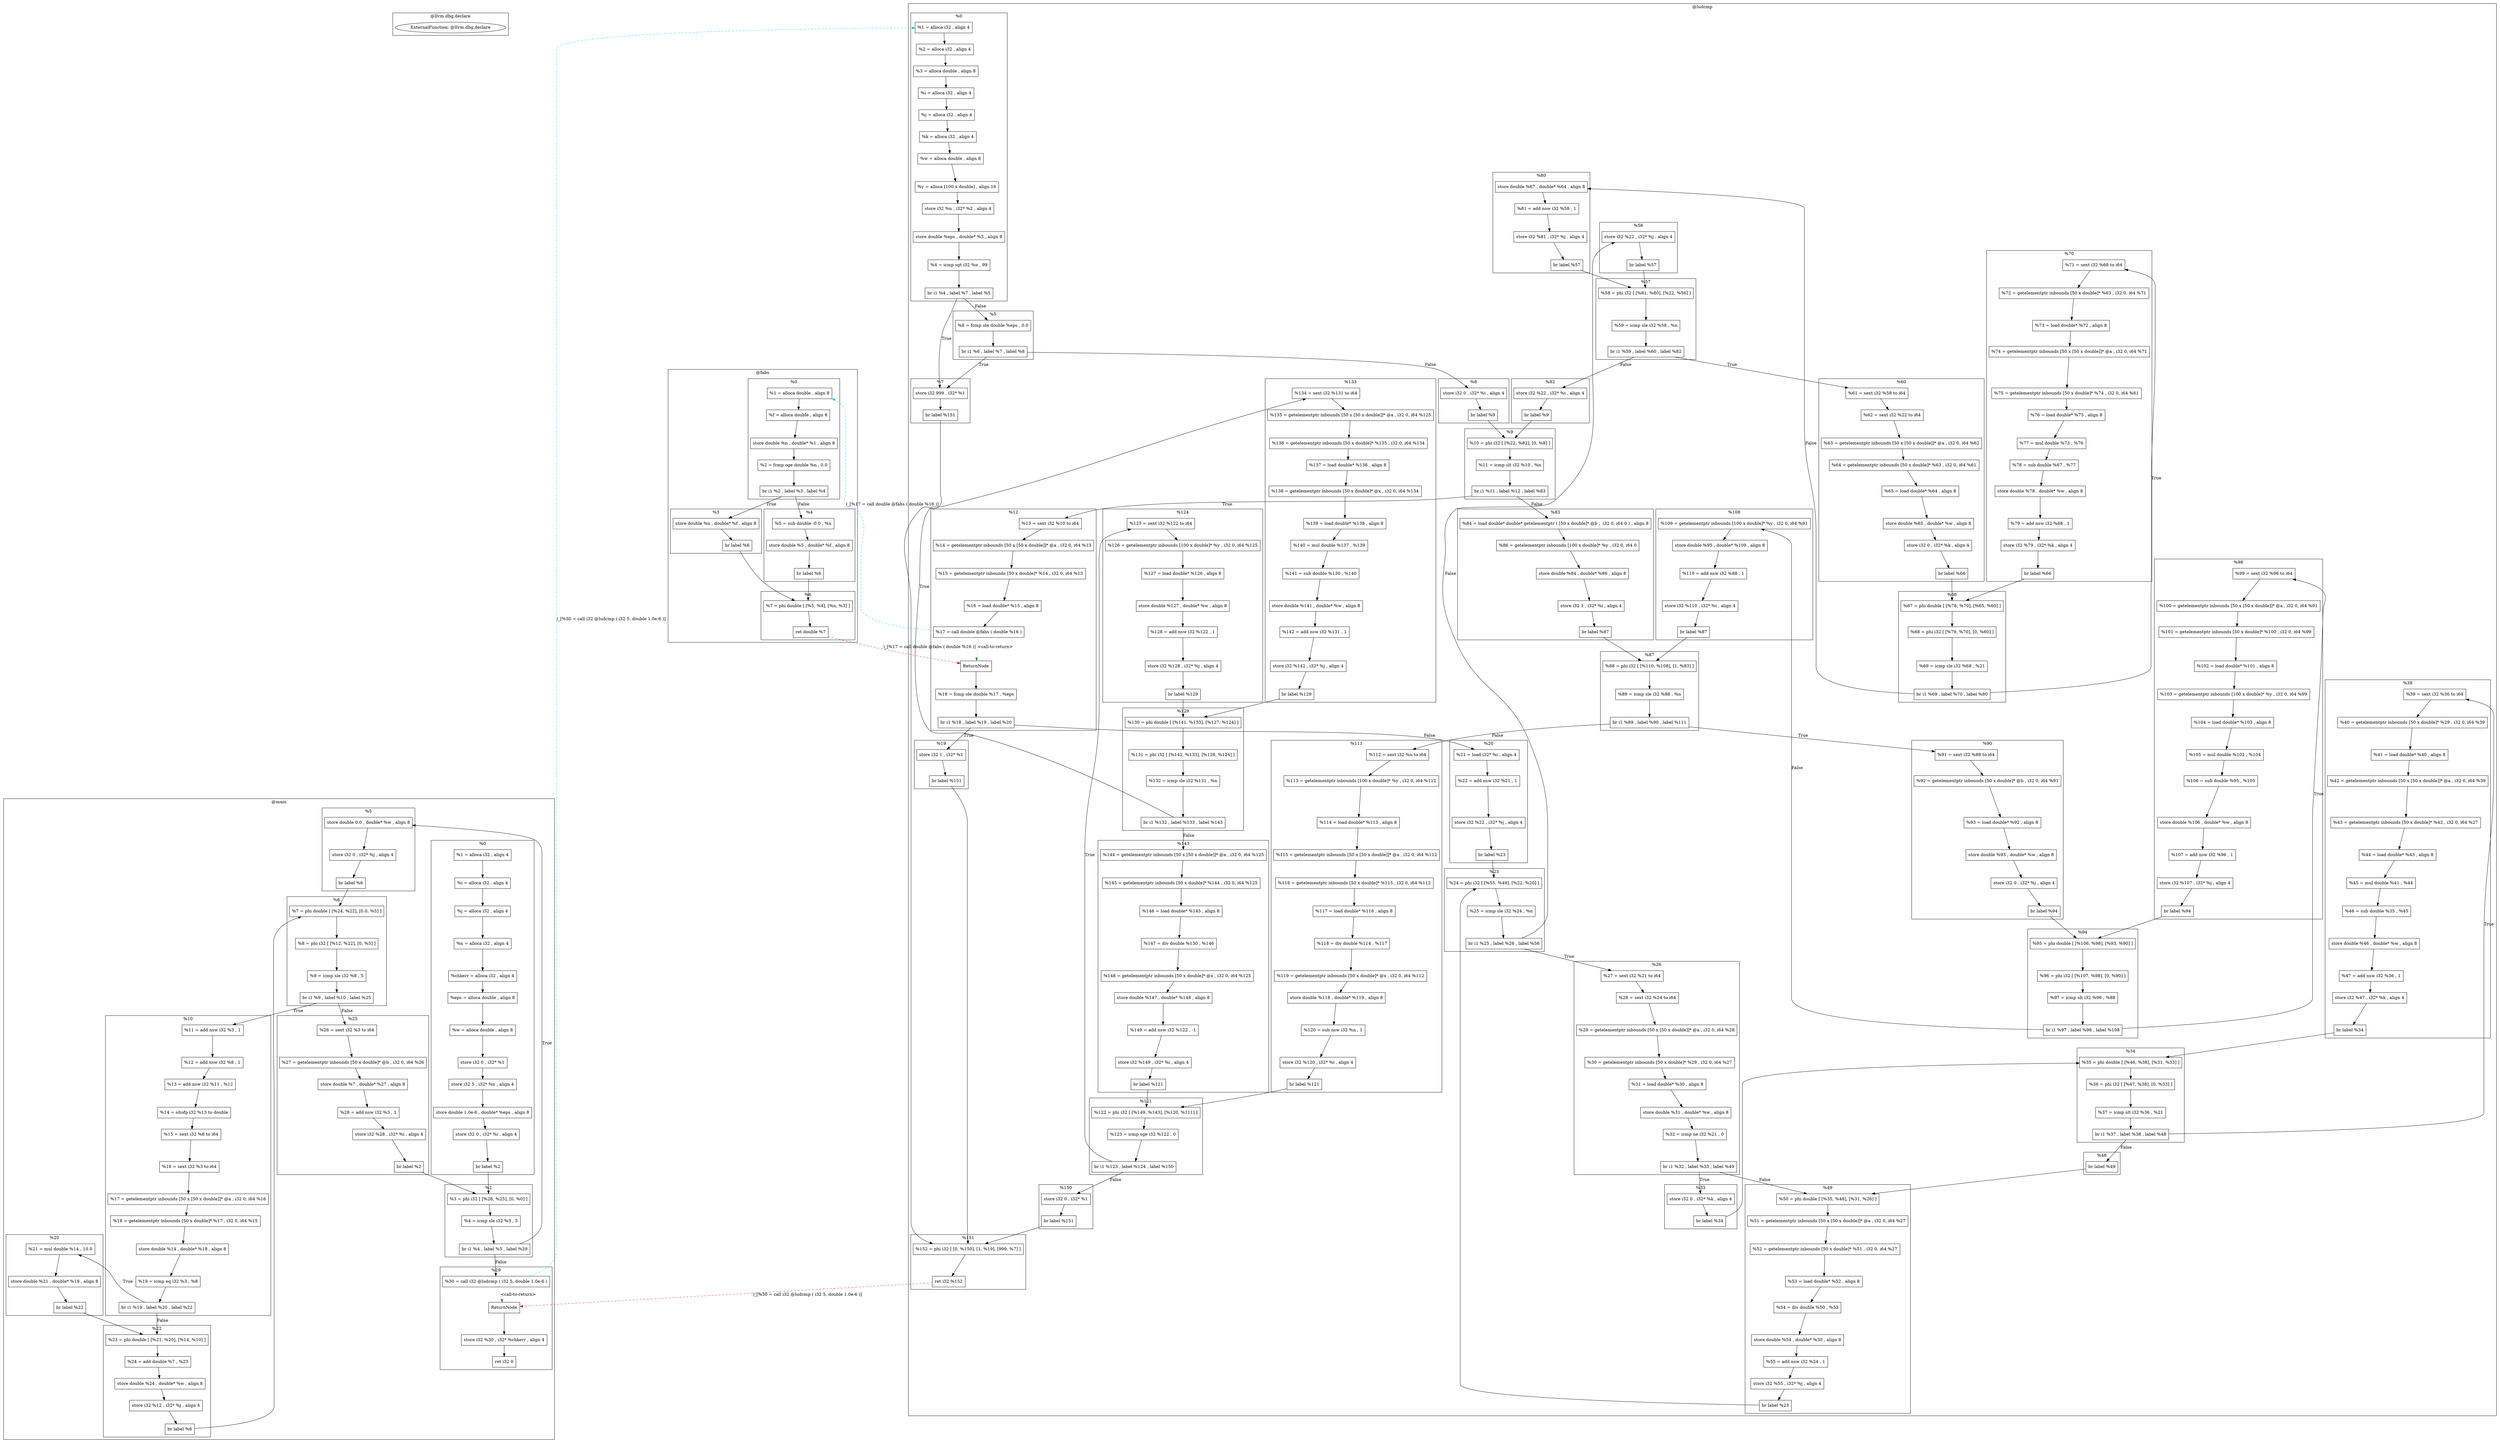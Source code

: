 digraph {
    subgraph cluster_330 {
        graph [label="@llvm.dbg.declare"];
        330 [label="ExternalFunction: @llvm.dbg.declare"];
    }
    subgraph cluster_6 {
        graph [label="@main"];
        subgraph cluster_7 {
            graph [label="%0"];
            9 [label="%1 = alloca i32 , align 4"
              ,shape=box];
            10 [label="%i = alloca i32 , align 4"
               ,shape=box];
            11 [label="%j = alloca i32 , align 4"
               ,shape=box];
            12 [label="%n = alloca i32 , align 4"
               ,shape=box];
            13 [label="%chkerr = alloca i32 , align 4"
               ,shape=box];
            14 [label="%eps = alloca double , align 8"
               ,shape=box];
            15 [label="%w = alloca double , align 8"
               ,shape=box];
            17 [label="store i32 0 , i32* %1"
               ,shape=box];
            19 [label="store i32 5 , i32* %n , align 4"
               ,shape=box];
            21 [label="store double 1.0e-6 , double* %eps , align 8"
               ,shape=box];
            22 [label="store i32 0 , i32* %i , align 4"
               ,shape=box];
            23 [label="br label %2"
               ,shape=box];
        }
        subgraph cluster_24 {
            graph [label="%2"];
            25 [label="%3 = phi i32 [ [%28, %25], [0, %0] ]"
               ,shape=box];
            26 [label="%4 = icmp sle i32 %3 , 5"
               ,shape=box];
            27 [label="br i1 %4 , label %5 , label %29"
               ,shape=box];
        }
        subgraph cluster_28 {
            graph [label="%5"];
            30 [label="store double 0.0 , double* %w , align 8"
               ,shape=box];
            31 [label="store i32 0 , i32* %j , align 4"
               ,shape=box];
            32 [label="br label %6"
               ,shape=box];
        }
        subgraph cluster_33 {
            graph [label="%6"];
            34 [label="%7 = phi double [ [%24, %22], [0.0, %5] ]"
               ,shape=box];
            35 [label="%8 = phi i32 [ [%12, %22], [0, %5] ]"
               ,shape=box];
            36 [label="%9 = icmp sle i32 %8 , 5"
               ,shape=box];
            37 [label="br i1 %9 , label %10 , label %25"
               ,shape=box];
        }
        subgraph cluster_38 {
            graph [label="%10"];
            39 [label="%11 = add nsw i32 %3 , 1"
               ,shape=box];
            40 [label="%12 = add nsw i32 %8 , 1"
               ,shape=box];
            41 [label="%13 = add nsw i32 %11 , %12"
               ,shape=box];
            42 [label="%14 = sitofp i32 %13 to double"
               ,shape=box];
            43 [label="%15 = sext i32 %8 to i64"
               ,shape=box];
            44 [label="%16 = sext i32 %3 to i64"
               ,shape=box];
            45 [label="%17 = getelementptr inbounds [50 x [50 x double]]* @a , i32 0, i64 %16"
               ,shape=box];
            46 [label="%18 = getelementptr inbounds [50 x double]* %17 , i32 0, i64 %15"
               ,shape=box];
            47 [label="store double %14 , double* %18 , align 8"
               ,shape=box];
            48 [label="%19 = icmp eq i32 %3 , %8"
               ,shape=box];
            49 [label="br i1 %19 , label %20 , label %22"
               ,shape=box];
        }
        subgraph cluster_50 {
            graph [label="%20"];
            52 [label="%21 = mul double %14 , 10.0"
               ,shape=box];
            53 [label="store double %21 , double* %18 , align 8"
               ,shape=box];
            54 [label="br label %22"
               ,shape=box];
        }
        subgraph cluster_55 {
            graph [label="%22"];
            56 [label="%23 = phi double [ [%21, %20], [%14, %10] ]"
               ,shape=box];
            57 [label="%24 = add double %7 , %23"
               ,shape=box];
            58 [label="store double %24 , double* %w , align 8"
               ,shape=box];
            59 [label="store i32 %12 , i32* %j , align 4"
               ,shape=box];
            60 [label="br label %6"
               ,shape=box];
        }
        subgraph cluster_61 {
            graph [label="%25"];
            62 [label="%26 = sext i32 %3 to i64"
               ,shape=box];
            63 [label="%27 = getelementptr inbounds [50 x double]* @b , i32 0, i64 %26"
               ,shape=box];
            64 [label="store double %7 , double* %27 , align 8"
               ,shape=box];
            65 [label="%28 = add nsw i32 %3 , 1"
               ,shape=box];
            66 [label="store i32 %28 , i32* %i , align 4"
               ,shape=box];
            67 [label="br label %2"
               ,shape=box];
        }
        subgraph cluster_68 {
            graph [label="%29"];
            -69 [label=ReturnNode
                ,shape=box];
            69 [label="%30 = call i32 @ludcmp ( i32 5, double 1.0e-6 )"
               ,shape=box];
            70 [label="store i32 %30 , i32* %chkerr , align 4"
               ,shape=box];
            71 [label="ret i32 0"
               ,shape=box];
        }
    }
    subgraph cluster_72 {
        graph [label="@ludcmp"];
        subgraph cluster_75 {
            graph [label="%0"];
            76 [label="%1 = alloca i32 , align 4"
               ,shape=box];
            77 [label="%2 = alloca i32 , align 4"
               ,shape=box];
            78 [label="%3 = alloca double , align 8"
               ,shape=box];
            79 [label="%i = alloca i32 , align 4"
               ,shape=box];
            80 [label="%j = alloca i32 , align 4"
               ,shape=box];
            81 [label="%k = alloca i32 , align 4"
               ,shape=box];
            82 [label="%w = alloca double , align 8"
               ,shape=box];
            83 [label="%y = alloca [100 x double] , align 16"
               ,shape=box];
            84 [label="store i32 %n , i32* %2 , align 4"
               ,shape=box];
            85 [label="store double %eps , double* %3 , align 8"
               ,shape=box];
            86 [label="%4 = icmp sgt i32 %n , 99"
               ,shape=box];
            88 [label="br i1 %4 , label %7 , label %5"
               ,shape=box];
        }
        subgraph cluster_89 {
            graph [label="%5"];
            90 [label="%6 = fcmp ole double %eps , 0.0"
               ,shape=box];
            91 [label="br i1 %6 , label %7 , label %8"
               ,shape=box];
        }
        subgraph cluster_92 {
            graph [label="%7"];
            94 [label="store i32 999 , i32* %1"
               ,shape=box];
            95 [label="br label %151"
               ,shape=box];
        }
        subgraph cluster_96 {
            graph [label="%8"];
            97 [label="store i32 0 , i32* %i , align 4"
               ,shape=box];
            98 [label="br label %9"
               ,shape=box];
        }
        subgraph cluster_99 {
            graph [label="%9"];
            100 [label="%10 = phi i32 [ [%22, %82], [0, %8] ]"
                ,shape=box];
            101 [label="%11 = icmp slt i32 %10 , %n"
                ,shape=box];
            102 [label="br i1 %11 , label %12 , label %83"
                ,shape=box];
        }
        subgraph cluster_103 {
            graph [label="%12"];
            -108 [label=ReturnNode
                 ,shape=box];
            104 [label="%13 = sext i32 %10 to i64"
                ,shape=box];
            105 [label="%14 = getelementptr inbounds [50 x [50 x double]]* @a , i32 0, i64 %13"
                ,shape=box];
            106 [label="%15 = getelementptr inbounds [50 x double]* %14 , i32 0, i64 %13"
                ,shape=box];
            107 [label="%16 = load double* %15 , align 8"
                ,shape=box];
            108 [label="%17 = call double @fabs ( double %16 )"
                ,shape=box];
            109 [label="%18 = fcmp ole double %17 , %eps"
                ,shape=box];
            110 [label="br i1 %18 , label %19 , label %20"
                ,shape=box];
        }
        subgraph cluster_111 {
            graph [label="%19"];
            112 [label="store i32 1 , i32* %1"
                ,shape=box];
            113 [label="br label %151"
                ,shape=box];
        }
        subgraph cluster_114 {
            graph [label="%20"];
            115 [label="%21 = load i32* %i , align 4"
                ,shape=box];
            116 [label="%22 = add nsw i32 %21 , 1"
                ,shape=box];
            117 [label="store i32 %22 , i32* %j , align 4"
                ,shape=box];
            118 [label="br label %23"
                ,shape=box];
        }
        subgraph cluster_119 {
            graph [label="%23"];
            120 [label="%24 = phi i32 [ [%55, %49], [%22, %20] ]"
                ,shape=box];
            121 [label="%25 = icmp sle i32 %24 , %n"
                ,shape=box];
            122 [label="br i1 %25 , label %26 , label %56"
                ,shape=box];
        }
        subgraph cluster_123 {
            graph [label="%26"];
            124 [label="%27 = sext i32 %21 to i64"
                ,shape=box];
            125 [label="%28 = sext i32 %24 to i64"
                ,shape=box];
            126 [label="%29 = getelementptr inbounds [50 x [50 x double]]* @a , i32 0, i64 %28"
                ,shape=box];
            127 [label="%30 = getelementptr inbounds [50 x double]* %29 , i32 0, i64 %27"
                ,shape=box];
            128 [label="%31 = load double* %30 , align 8"
                ,shape=box];
            129 [label="store double %31 , double* %w , align 8"
                ,shape=box];
            130 [label="%32 = icmp ne i32 %21 , 0"
                ,shape=box];
            131 [label="br i1 %32 , label %33 , label %49"
                ,shape=box];
        }
        subgraph cluster_132 {
            graph [label="%33"];
            133 [label="store i32 0 , i32* %k , align 4"
                ,shape=box];
            134 [label="br label %34"
                ,shape=box];
        }
        subgraph cluster_135 {
            graph [label="%34"];
            136 [label="%35 = phi double [ [%46, %38], [%31, %33] ]"
                ,shape=box];
            137 [label="%36 = phi i32 [ [%47, %38], [0, %33] ]"
                ,shape=box];
            138 [label="%37 = icmp slt i32 %36 , %21"
                ,shape=box];
            139 [label="br i1 %37 , label %38 , label %48"
                ,shape=box];
        }
        subgraph cluster_140 {
            graph [label="%38"];
            141 [label="%39 = sext i32 %36 to i64"
                ,shape=box];
            142 [label="%40 = getelementptr inbounds [50 x double]* %29 , i32 0, i64 %39"
                ,shape=box];
            143 [label="%41 = load double* %40 , align 8"
                ,shape=box];
            144 [label="%42 = getelementptr inbounds [50 x [50 x double]]* @a , i32 0, i64 %39"
                ,shape=box];
            145 [label="%43 = getelementptr inbounds [50 x double]* %42 , i32 0, i64 %27"
                ,shape=box];
            146 [label="%44 = load double* %43 , align 8"
                ,shape=box];
            147 [label="%45 = mul double %41 , %44"
                ,shape=box];
            148 [label="%46 = sub double %35 , %45"
                ,shape=box];
            149 [label="store double %46 , double* %w , align 8"
                ,shape=box];
            150 [label="%47 = add nsw i32 %36 , 1"
                ,shape=box];
            151 [label="store i32 %47 , i32* %k , align 4"
                ,shape=box];
            152 [label="br label %34"
                ,shape=box];
        }
        subgraph cluster_153 {
            graph [label="%48"];
            154 [label="br label %49"
                ,shape=box];
        }
        subgraph cluster_155 {
            graph [label="%49"];
            156 [label="%50 = phi double [ [%35, %48], [%31, %26] ]"
                ,shape=box];
            157 [label="%51 = getelementptr inbounds [50 x [50 x double]]* @a , i32 0, i64 %27"
                ,shape=box];
            158 [label="%52 = getelementptr inbounds [50 x double]* %51 , i32 0, i64 %27"
                ,shape=box];
            159 [label="%53 = load double* %52 , align 8"
                ,shape=box];
            160 [label="%54 = div double %50 , %53"
                ,shape=box];
            161 [label="store double %54 , double* %30 , align 8"
                ,shape=box];
            162 [label="%55 = add nsw i32 %24 , 1"
                ,shape=box];
            163 [label="store i32 %55 , i32* %j , align 4"
                ,shape=box];
            164 [label="br label %23"
                ,shape=box];
        }
        subgraph cluster_165 {
            graph [label="%56"];
            166 [label="store i32 %22 , i32* %j , align 4"
                ,shape=box];
            167 [label="br label %57"
                ,shape=box];
        }
        subgraph cluster_168 {
            graph [label="%57"];
            169 [label="%58 = phi i32 [ [%81, %80], [%22, %56] ]"
                ,shape=box];
            170 [label="%59 = icmp sle i32 %58 , %n"
                ,shape=box];
            171 [label="br i1 %59 , label %60 , label %82"
                ,shape=box];
        }
        subgraph cluster_172 {
            graph [label="%60"];
            173 [label="%61 = sext i32 %58 to i64"
                ,shape=box];
            174 [label="%62 = sext i32 %22 to i64"
                ,shape=box];
            175 [label="%63 = getelementptr inbounds [50 x [50 x double]]* @a , i32 0, i64 %62"
                ,shape=box];
            176 [label="%64 = getelementptr inbounds [50 x double]* %63 , i32 0, i64 %61"
                ,shape=box];
            177 [label="%65 = load double* %64 , align 8"
                ,shape=box];
            178 [label="store double %65 , double* %w , align 8"
                ,shape=box];
            179 [label="store i32 0 , i32* %k , align 4"
                ,shape=box];
            180 [label="br label %66"
                ,shape=box];
        }
        subgraph cluster_181 {
            graph [label="%66"];
            182 [label="%67 = phi double [ [%78, %70], [%65, %60] ]"
                ,shape=box];
            183 [label="%68 = phi i32 [ [%79, %70], [0, %60] ]"
                ,shape=box];
            184 [label="%69 = icmp sle i32 %68 , %21"
                ,shape=box];
            185 [label="br i1 %69 , label %70 , label %80"
                ,shape=box];
        }
        subgraph cluster_186 {
            graph [label="%70"];
            187 [label="%71 = sext i32 %68 to i64"
                ,shape=box];
            188 [label="%72 = getelementptr inbounds [50 x double]* %63 , i32 0, i64 %71"
                ,shape=box];
            189 [label="%73 = load double* %72 , align 8"
                ,shape=box];
            190 [label="%74 = getelementptr inbounds [50 x [50 x double]]* @a , i32 0, i64 %71"
                ,shape=box];
            191 [label="%75 = getelementptr inbounds [50 x double]* %74 , i32 0, i64 %61"
                ,shape=box];
            192 [label="%76 = load double* %75 , align 8"
                ,shape=box];
            193 [label="%77 = mul double %73 , %76"
                ,shape=box];
            194 [label="%78 = sub double %67 , %77"
                ,shape=box];
            195 [label="store double %78 , double* %w , align 8"
                ,shape=box];
            196 [label="%79 = add nsw i32 %68 , 1"
                ,shape=box];
            197 [label="store i32 %79 , i32* %k , align 4"
                ,shape=box];
            198 [label="br label %66"
                ,shape=box];
        }
        subgraph cluster_199 {
            graph [label="%80"];
            200 [label="store double %67 , double* %64 , align 8"
                ,shape=box];
            201 [label="%81 = add nsw i32 %58 , 1"
                ,shape=box];
            202 [label="store i32 %81 , i32* %j , align 4"
                ,shape=box];
            203 [label="br label %57"
                ,shape=box];
        }
        subgraph cluster_204 {
            graph [label="%82"];
            205 [label="store i32 %22 , i32* %i , align 4"
                ,shape=box];
            206 [label="br label %9"
                ,shape=box];
        }
        subgraph cluster_207 {
            graph [label="%83"];
            208 [label="%84 = load double* double* getelementptr ( [50 x double]* @b ,  i32 0, i64 0 ) , align 8"
                ,shape=box];
            212 [label="%86 = getelementptr inbounds [100 x double]* %y , i32 0, i64 0"
                ,shape=box];
            213 [label="store double %84 , double* %86 , align 8"
                ,shape=box];
            214 [label="store i32 1 , i32* %i , align 4"
                ,shape=box];
            215 [label="br label %87"
                ,shape=box];
        }
        subgraph cluster_216 {
            graph [label="%87"];
            217 [label="%88 = phi i32 [ [%110, %108], [1, %83] ]"
                ,shape=box];
            218 [label="%89 = icmp sle i32 %88 , %n"
                ,shape=box];
            219 [label="br i1 %89 , label %90 , label %111"
                ,shape=box];
        }
        subgraph cluster_220 {
            graph [label="%90"];
            221 [label="%91 = sext i32 %88 to i64"
                ,shape=box];
            222 [label="%92 = getelementptr inbounds [50 x double]* @b , i32 0, i64 %91"
                ,shape=box];
            223 [label="%93 = load double* %92 , align 8"
                ,shape=box];
            224 [label="store double %93 , double* %w , align 8"
                ,shape=box];
            225 [label="store i32 0 , i32* %j , align 4"
                ,shape=box];
            226 [label="br label %94"
                ,shape=box];
        }
        subgraph cluster_227 {
            graph [label="%94"];
            228 [label="%95 = phi double [ [%106, %98], [%93, %90] ]"
                ,shape=box];
            229 [label="%96 = phi i32 [ [%107, %98], [0, %90] ]"
                ,shape=box];
            230 [label="%97 = icmp slt i32 %96 , %88"
                ,shape=box];
            231 [label="br i1 %97 , label %98 , label %108"
                ,shape=box];
        }
        subgraph cluster_232 {
            graph [label="%98"];
            233 [label="%99 = sext i32 %96 to i64"
                ,shape=box];
            234 [label="%100 = getelementptr inbounds [50 x [50 x double]]* @a , i32 0, i64 %91"
                ,shape=box];
            235 [label="%101 = getelementptr inbounds [50 x double]* %100 , i32 0, i64 %99"
                ,shape=box];
            236 [label="%102 = load double* %101 , align 8"
                ,shape=box];
            237 [label="%103 = getelementptr inbounds [100 x double]* %y , i32 0, i64 %99"
                ,shape=box];
            238 [label="%104 = load double* %103 , align 8"
                ,shape=box];
            239 [label="%105 = mul double %102 , %104"
                ,shape=box];
            240 [label="%106 = sub double %95 , %105"
                ,shape=box];
            241 [label="store double %106 , double* %w , align 8"
                ,shape=box];
            242 [label="%107 = add nsw i32 %96 , 1"
                ,shape=box];
            243 [label="store i32 %107 , i32* %j , align 4"
                ,shape=box];
            244 [label="br label %94"
                ,shape=box];
        }
        subgraph cluster_245 {
            graph [label="%108"];
            246 [label="%109 = getelementptr inbounds [100 x double]* %y , i32 0, i64 %91"
                ,shape=box];
            247 [label="store double %95 , double* %109 , align 8"
                ,shape=box];
            248 [label="%110 = add nsw i32 %88 , 1"
                ,shape=box];
            249 [label="store i32 %110 , i32* %i , align 4"
                ,shape=box];
            250 [label="br label %87"
                ,shape=box];
        }
        subgraph cluster_251 {
            graph [label="%111"];
            252 [label="%112 = sext i32 %n to i64"
                ,shape=box];
            253 [label="%113 = getelementptr inbounds [100 x double]* %y , i32 0, i64 %112"
                ,shape=box];
            254 [label="%114 = load double* %113 , align 8"
                ,shape=box];
            255 [label="%115 = getelementptr inbounds [50 x [50 x double]]* @a , i32 0, i64 %112"
                ,shape=box];
            256 [label="%116 = getelementptr inbounds [50 x double]* %115 , i32 0, i64 %112"
                ,shape=box];
            257 [label="%117 = load double* %116 , align 8"
                ,shape=box];
            258 [label="%118 = div double %114 , %117"
                ,shape=box];
            259 [label="%119 = getelementptr inbounds [50 x double]* @x , i32 0, i64 %112"
                ,shape=box];
            260 [label="store double %118 , double* %119 , align 8"
                ,shape=box];
            261 [label="%120 = sub nsw i32 %n , 1"
                ,shape=box];
            262 [label="store i32 %120 , i32* %i , align 4"
                ,shape=box];
            263 [label="br label %121"
                ,shape=box];
        }
        subgraph cluster_264 {
            graph [label="%121"];
            265 [label="%122 = phi i32 [ [%149, %143], [%120, %111] ]"
                ,shape=box];
            266 [label="%123 = icmp sge i32 %122 , 0"
                ,shape=box];
            267 [label="br i1 %123 , label %124 , label %150"
                ,shape=box];
        }
        subgraph cluster_268 {
            graph [label="%124"];
            269 [label="%125 = sext i32 %122 to i64"
                ,shape=box];
            270 [label="%126 = getelementptr inbounds [100 x double]* %y , i32 0, i64 %125"
                ,shape=box];
            271 [label="%127 = load double* %126 , align 8"
                ,shape=box];
            272 [label="store double %127 , double* %w , align 8"
                ,shape=box];
            273 [label="%128 = add nsw i32 %122 , 1"
                ,shape=box];
            274 [label="store i32 %128 , i32* %j , align 4"
                ,shape=box];
            275 [label="br label %129"
                ,shape=box];
        }
        subgraph cluster_276 {
            graph [label="%129"];
            277 [label="%130 = phi double [ [%141, %133], [%127, %124] ]"
                ,shape=box];
            278 [label="%131 = phi i32 [ [%142, %133], [%128, %124] ]"
                ,shape=box];
            279 [label="%132 = icmp sle i32 %131 , %n"
                ,shape=box];
            280 [label="br i1 %132 , label %133 , label %143"
                ,shape=box];
        }
        subgraph cluster_281 {
            graph [label="%133"];
            282 [label="%134 = sext i32 %131 to i64"
                ,shape=box];
            283 [label="%135 = getelementptr inbounds [50 x [50 x double]]* @a , i32 0, i64 %125"
                ,shape=box];
            284 [label="%136 = getelementptr inbounds [50 x double]* %135 , i32 0, i64 %134"
                ,shape=box];
            285 [label="%137 = load double* %136 , align 8"
                ,shape=box];
            286 [label="%138 = getelementptr inbounds [50 x double]* @x , i32 0, i64 %134"
                ,shape=box];
            287 [label="%139 = load double* %138 , align 8"
                ,shape=box];
            288 [label="%140 = mul double %137 , %139"
                ,shape=box];
            289 [label="%141 = sub double %130 , %140"
                ,shape=box];
            290 [label="store double %141 , double* %w , align 8"
                ,shape=box];
            291 [label="%142 = add nsw i32 %131 , 1"
                ,shape=box];
            292 [label="store i32 %142 , i32* %j , align 4"
                ,shape=box];
            293 [label="br label %129"
                ,shape=box];
        }
        subgraph cluster_294 {
            graph [label="%143"];
            295 [label="%144 = getelementptr inbounds [50 x [50 x double]]* @a , i32 0, i64 %125"
                ,shape=box];
            296 [label="%145 = getelementptr inbounds [50 x double]* %144 , i32 0, i64 %125"
                ,shape=box];
            297 [label="%146 = load double* %145 , align 8"
                ,shape=box];
            298 [label="%147 = div double %130 , %146"
                ,shape=box];
            299 [label="%148 = getelementptr inbounds [50 x double]* @x , i32 0, i64 %125"
                ,shape=box];
            300 [label="store double %147 , double* %148 , align 8"
                ,shape=box];
            302 [label="%149 = add nsw i32 %122 , -1"
                ,shape=box];
            303 [label="store i32 %149 , i32* %i , align 4"
                ,shape=box];
            304 [label="br label %121"
                ,shape=box];
        }
        subgraph cluster_305 {
            graph [label="%150"];
            306 [label="store i32 0 , i32* %1"
                ,shape=box];
            307 [label="br label %151"
                ,shape=box];
        }
        subgraph cluster_308 {
            graph [label="%151"];
            309 [label="%152 = phi i32 [ [0, %150], [1, %19], [999, %7] ]"
                ,shape=box];
            310 [label="ret i32 %152"
                ,shape=box];
        }
    }
    subgraph cluster_311 {
        graph [label="@fabs"];
        subgraph cluster_313 {
            graph [label="%0"];
            314 [label="%1 = alloca double , align 8"
                ,shape=box];
            315 [label="%f = alloca double , align 8"
                ,shape=box];
            316 [label="store double %n , double* %1 , align 8"
                ,shape=box];
            317 [label="%2 = fcmp oge double %n , 0.0"
                ,shape=box];
            318 [label="br i1 %2 , label %3 , label %4"
                ,shape=box];
        }
        subgraph cluster_319 {
            graph [label="%3"];
            320 [label="store double %n , double* %f , align 8"
                ,shape=box];
            321 [label="br label %6"
                ,shape=box];
        }
        subgraph cluster_322 {
            graph [label="%4"];
            324 [label="%5 = sub double -0.0 , %n"
                ,shape=box];
            325 [label="store double %5 , double* %f , align 8"
                ,shape=box];
            326 [label="br label %6"
                ,shape=box];
        }
        subgraph cluster_327 {
            graph [label="%6"];
            328 [label="%7 = phi double [ [%5, %4], [%n, %3] ]"
                ,shape=box];
            329 [label="ret double %7"
                ,shape=box];
        }
    }
    -108 -> 109 [label=""];
    -69 -> 70 [label=""];
    9 -> 10 [label=""];
    10 -> 11 [label=""];
    11 -> 12 [label=""];
    12 -> 13 [label=""];
    13 -> 14 [label=""];
    14 -> 15 [label=""];
    15 -> 17 [label=""];
    17 -> 19 [label=""];
    19 -> 21 [label=""];
    21 -> 22 [label=""];
    22 -> 23 [label=""];
    23 -> 25 [label=""];
    25 -> 26 [label=""];
    26 -> 27 [label=""];
    27 -> 30 [label=True];
    27 -> 69 [label=False];
    30 -> 31 [label=""];
    31 -> 32 [label=""];
    32 -> 34 [label=""];
    34 -> 35 [label=""];
    35 -> 36 [label=""];
    36 -> 37 [label=""];
    37 -> 39 [label=True];
    37 -> 62 [label=False];
    39 -> 40 [label=""];
    40 -> 41 [label=""];
    41 -> 42 [label=""];
    42 -> 43 [label=""];
    43 -> 44 [label=""];
    44 -> 45 [label=""];
    45 -> 46 [label=""];
    46 -> 47 [label=""];
    47 -> 48 [label=""];
    48 -> 49 [label=""];
    49 -> 52 [label=True];
    49 -> 56 [label=False];
    52 -> 53 [label=""];
    53 -> 54 [label=""];
    54 -> 56 [label=""];
    56 -> 57 [label=""];
    57 -> 58 [label=""];
    58 -> 59 [label=""];
    59 -> 60 [label=""];
    60 -> 34 [label=""];
    62 -> 63 [label=""];
    63 -> 64 [label=""];
    64 -> 65 [label=""];
    65 -> 66 [label=""];
    66 -> 67 [label=""];
    67 -> 25 [label=""];
    69 -> -69 [label="<call-to-return>"
              ,style=dotted
              ,color=forestgreen];
    69 -> 76 [label="(_[%30 = call i32 @ludcmp ( i32 5, double 1.0e-6 )]"
             ,style=dashed
             ,color=deepskyblue];
    70 -> 71 [label=""];
    76 -> 77 [label=""];
    77 -> 78 [label=""];
    78 -> 79 [label=""];
    79 -> 80 [label=""];
    80 -> 81 [label=""];
    81 -> 82 [label=""];
    82 -> 83 [label=""];
    83 -> 84 [label=""];
    84 -> 85 [label=""];
    85 -> 86 [label=""];
    86 -> 88 [label=""];
    88 -> 90 [label=False];
    88 -> 94 [label=True];
    90 -> 91 [label=""];
    91 -> 94 [label=True];
    91 -> 97 [label=False];
    94 -> 95 [label=""];
    95 -> 309 [label=""];
    97 -> 98 [label=""];
    98 -> 100 [label=""];
    100 -> 101 [label=""];
    101 -> 102 [label=""];
    102 -> 104 [label=True];
    102 -> 208 [label=False];
    104 -> 105 [label=""];
    105 -> 106 [label=""];
    106 -> 107 [label=""];
    107 -> 108 [label=""];
    108 -> -108 [label="<call-to-return>"
                ,style=dotted
                ,color=forestgreen];
    108 -> 314 [label="(_[%17 = call double @fabs ( double %16 )]"
               ,style=dashed
               ,color=deepskyblue];
    109 -> 110 [label=""];
    110 -> 112 [label=True];
    110 -> 115 [label=False];
    112 -> 113 [label=""];
    113 -> 309 [label=""];
    115 -> 116 [label=""];
    116 -> 117 [label=""];
    117 -> 118 [label=""];
    118 -> 120 [label=""];
    120 -> 121 [label=""];
    121 -> 122 [label=""];
    122 -> 124 [label=True];
    122 -> 166 [label=False];
    124 -> 125 [label=""];
    125 -> 126 [label=""];
    126 -> 127 [label=""];
    127 -> 128 [label=""];
    128 -> 129 [label=""];
    129 -> 130 [label=""];
    130 -> 131 [label=""];
    131 -> 133 [label=True];
    131 -> 156 [label=False];
    133 -> 134 [label=""];
    134 -> 136 [label=""];
    136 -> 137 [label=""];
    137 -> 138 [label=""];
    138 -> 139 [label=""];
    139 -> 141 [label=True];
    139 -> 154 [label=False];
    141 -> 142 [label=""];
    142 -> 143 [label=""];
    143 -> 144 [label=""];
    144 -> 145 [label=""];
    145 -> 146 [label=""];
    146 -> 147 [label=""];
    147 -> 148 [label=""];
    148 -> 149 [label=""];
    149 -> 150 [label=""];
    150 -> 151 [label=""];
    151 -> 152 [label=""];
    152 -> 136 [label=""];
    154 -> 156 [label=""];
    156 -> 157 [label=""];
    157 -> 158 [label=""];
    158 -> 159 [label=""];
    159 -> 160 [label=""];
    160 -> 161 [label=""];
    161 -> 162 [label=""];
    162 -> 163 [label=""];
    163 -> 164 [label=""];
    164 -> 120 [label=""];
    166 -> 167 [label=""];
    167 -> 169 [label=""];
    169 -> 170 [label=""];
    170 -> 171 [label=""];
    171 -> 173 [label=True];
    171 -> 205 [label=False];
    173 -> 174 [label=""];
    174 -> 175 [label=""];
    175 -> 176 [label=""];
    176 -> 177 [label=""];
    177 -> 178 [label=""];
    178 -> 179 [label=""];
    179 -> 180 [label=""];
    180 -> 182 [label=""];
    182 -> 183 [label=""];
    183 -> 184 [label=""];
    184 -> 185 [label=""];
    185 -> 187 [label=True];
    185 -> 200 [label=False];
    187 -> 188 [label=""];
    188 -> 189 [label=""];
    189 -> 190 [label=""];
    190 -> 191 [label=""];
    191 -> 192 [label=""];
    192 -> 193 [label=""];
    193 -> 194 [label=""];
    194 -> 195 [label=""];
    195 -> 196 [label=""];
    196 -> 197 [label=""];
    197 -> 198 [label=""];
    198 -> 182 [label=""];
    200 -> 201 [label=""];
    201 -> 202 [label=""];
    202 -> 203 [label=""];
    203 -> 169 [label=""];
    205 -> 206 [label=""];
    206 -> 100 [label=""];
    208 -> 212 [label=""];
    212 -> 213 [label=""];
    213 -> 214 [label=""];
    214 -> 215 [label=""];
    215 -> 217 [label=""];
    217 -> 218 [label=""];
    218 -> 219 [label=""];
    219 -> 221 [label=True];
    219 -> 252 [label=False];
    221 -> 222 [label=""];
    222 -> 223 [label=""];
    223 -> 224 [label=""];
    224 -> 225 [label=""];
    225 -> 226 [label=""];
    226 -> 228 [label=""];
    228 -> 229 [label=""];
    229 -> 230 [label=""];
    230 -> 231 [label=""];
    231 -> 233 [label=True];
    231 -> 246 [label=False];
    233 -> 234 [label=""];
    234 -> 235 [label=""];
    235 -> 236 [label=""];
    236 -> 237 [label=""];
    237 -> 238 [label=""];
    238 -> 239 [label=""];
    239 -> 240 [label=""];
    240 -> 241 [label=""];
    241 -> 242 [label=""];
    242 -> 243 [label=""];
    243 -> 244 [label=""];
    244 -> 228 [label=""];
    246 -> 247 [label=""];
    247 -> 248 [label=""];
    248 -> 249 [label=""];
    249 -> 250 [label=""];
    250 -> 217 [label=""];
    252 -> 253 [label=""];
    253 -> 254 [label=""];
    254 -> 255 [label=""];
    255 -> 256 [label=""];
    256 -> 257 [label=""];
    257 -> 258 [label=""];
    258 -> 259 [label=""];
    259 -> 260 [label=""];
    260 -> 261 [label=""];
    261 -> 262 [label=""];
    262 -> 263 [label=""];
    263 -> 265 [label=""];
    265 -> 266 [label=""];
    266 -> 267 [label=""];
    267 -> 269 [label=True];
    267 -> 306 [label=False];
    269 -> 270 [label=""];
    270 -> 271 [label=""];
    271 -> 272 [label=""];
    272 -> 273 [label=""];
    273 -> 274 [label=""];
    274 -> 275 [label=""];
    275 -> 277 [label=""];
    277 -> 278 [label=""];
    278 -> 279 [label=""];
    279 -> 280 [label=""];
    280 -> 282 [label=True];
    280 -> 295 [label=False];
    282 -> 283 [label=""];
    283 -> 284 [label=""];
    284 -> 285 [label=""];
    285 -> 286 [label=""];
    286 -> 287 [label=""];
    287 -> 288 [label=""];
    288 -> 289 [label=""];
    289 -> 290 [label=""];
    290 -> 291 [label=""];
    291 -> 292 [label=""];
    292 -> 293 [label=""];
    293 -> 277 [label=""];
    295 -> 296 [label=""];
    296 -> 297 [label=""];
    297 -> 298 [label=""];
    298 -> 299 [label=""];
    299 -> 300 [label=""];
    300 -> 302 [label=""];
    302 -> 303 [label=""];
    303 -> 304 [label=""];
    304 -> 265 [label=""];
    306 -> 307 [label=""];
    307 -> 309 [label=""];
    309 -> 310 [label=""];
    310 -> -69 [label=")_[%30 = call i32 @ludcmp ( i32 5, double 1.0e-6 )]"
               ,style=dashed
               ,color=crimson];
    314 -> 315 [label=""];
    315 -> 316 [label=""];
    316 -> 317 [label=""];
    317 -> 318 [label=""];
    318 -> 320 [label=True];
    318 -> 324 [label=False];
    320 -> 321 [label=""];
    321 -> 328 [label=""];
    324 -> 325 [label=""];
    325 -> 326 [label=""];
    326 -> 328 [label=""];
    328 -> 329 [label=""];
    329 -> -108 [label=")_[%17 = call double @fabs ( double %16 )]"
                ,style=dashed
                ,color=crimson];
}